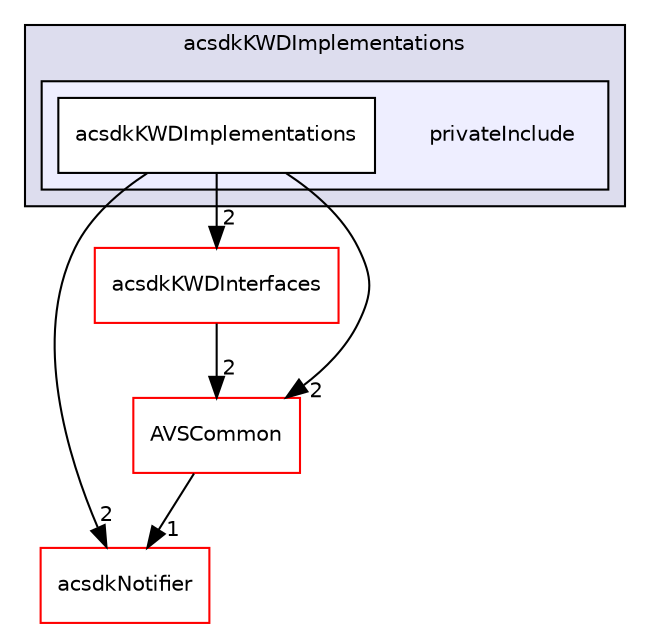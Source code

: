 digraph "/workplace/avs-device-sdk/shared/KWD/acsdkKWDImplementations/privateInclude" {
  compound=true
  node [ fontsize="10", fontname="Helvetica"];
  edge [ labelfontsize="10", labelfontname="Helvetica"];
  subgraph clusterdir_e571f3a40729e98c18f677039f217076 {
    graph [ bgcolor="#ddddee", pencolor="black", label="acsdkKWDImplementations" fontname="Helvetica", fontsize="10", URL="dir_e571f3a40729e98c18f677039f217076.html"]
  subgraph clusterdir_c4900792e73cfc2ad445344b8c4109dc {
    graph [ bgcolor="#eeeeff", pencolor="black", label="" URL="dir_c4900792e73cfc2ad445344b8c4109dc.html"];
    dir_c4900792e73cfc2ad445344b8c4109dc [shape=plaintext label="privateInclude"];
    dir_8e66f24353c085c8381862e1cf6771a7 [shape=box label="acsdkKWDImplementations" color="black" fillcolor="white" style="filled" URL="dir_8e66f24353c085c8381862e1cf6771a7.html"];
  }
  }
  dir_fe5a1e31b2404c649ea4321e0ec6a380 [shape=box label="acsdkNotifier" fillcolor="white" style="filled" color="red" URL="dir_fe5a1e31b2404c649ea4321e0ec6a380.html"];
  dir_36e5af62bd5db895b52244933458ca30 [shape=box label="acsdkKWDInterfaces" fillcolor="white" style="filled" color="red" URL="dir_36e5af62bd5db895b52244933458ca30.html"];
  dir_13e65effb2bde530b17b3d5eefcd0266 [shape=box label="AVSCommon" fillcolor="white" style="filled" color="red" URL="dir_13e65effb2bde530b17b3d5eefcd0266.html"];
  dir_36e5af62bd5db895b52244933458ca30->dir_13e65effb2bde530b17b3d5eefcd0266 [headlabel="2", labeldistance=1.5 headhref="dir_000776_000017.html"];
  dir_8e66f24353c085c8381862e1cf6771a7->dir_fe5a1e31b2404c649ea4321e0ec6a380 [headlabel="2", labeldistance=1.5 headhref="dir_000773_000732.html"];
  dir_8e66f24353c085c8381862e1cf6771a7->dir_36e5af62bd5db895b52244933458ca30 [headlabel="2", labeldistance=1.5 headhref="dir_000773_000776.html"];
  dir_8e66f24353c085c8381862e1cf6771a7->dir_13e65effb2bde530b17b3d5eefcd0266 [headlabel="2", labeldistance=1.5 headhref="dir_000773_000017.html"];
  dir_13e65effb2bde530b17b3d5eefcd0266->dir_fe5a1e31b2404c649ea4321e0ec6a380 [headlabel="1", labeldistance=1.5 headhref="dir_000017_000732.html"];
}
